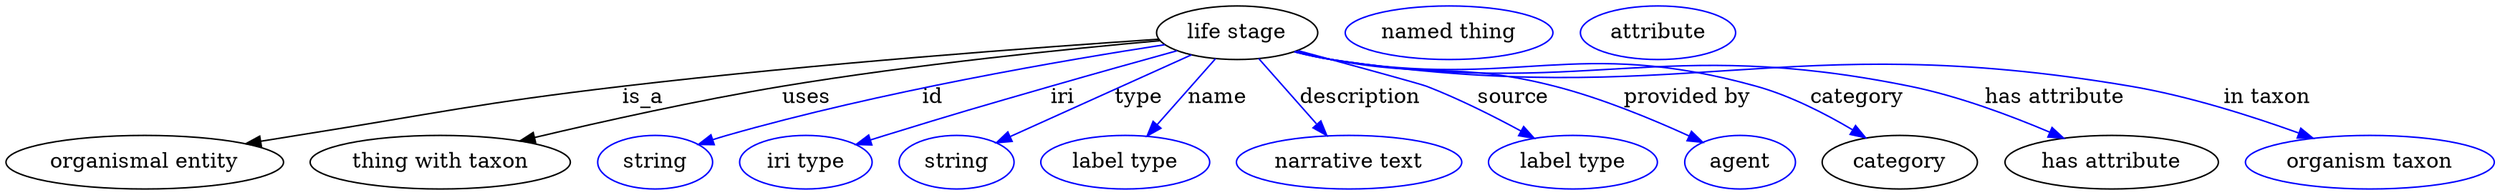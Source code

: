digraph {
	graph [bb="0,0,1665.1,123"];
	node [label="\N"];
	"life stage"	 [height=0.5,
		label="life stage",
		pos="823.94,105",
		width=1.4985];
	"organismal entity"	 [height=0.5,
		pos="92.942,18",
		width=2.5817];
	"life stage" -> "organismal entity"	 [label=is_a,
		lp="425.94,61.5",
		pos="e,161.21,30.279 770.82,101.45 692.24,95.943 540.45,84.369 411.94,69 315.08,57.415 291.21,51.811 194.94,36 187.27,34.74 179.28,33.392 \
171.29,32.021"];
	"thing with taxon"	 [height=0.5,
		pos="290.94,18",
		width=2.4192];
	"life stage" -> "thing with taxon"	 [label=uses,
		lp="535.44,61.5",
		pos="e,346.38,32.074 771.63,100.47 710.69,94.816 607.11,84.024 518.94,69 463.62,59.574 401.51,45.441 356.1,34.442"];
	id	 [color=blue,
		height=0.5,
		label=string,
		pos="433.94,18",
		width=1.0652];
	"life stage" -> id	 [color=blue,
		label=id,
		lp="619.94,61.5",
		pos="e,463.16,29.738 774.31,97.731 707.18,87.281 584.1,65.923 481.94,36 478.96,35.128 475.91,34.159 472.84,33.136",
		style=solid];
	iri	 [color=blue,
		height=0.5,
		label="iri type",
		pos="534.94,18",
		width=1.2277];
	"life stage" -> iri	 [color=blue,
		label=iri,
		lp="699.94,61.5",
		pos="e,569.17,29.583 782.61,93.431 735.54,80.129 656.44,57.368 588.94,36 585.64,34.954 582.23,33.857 578.8,32.743",
		style=solid];
	type	 [color=blue,
		height=0.5,
		label=string,
		pos="635.94,18",
		width=1.0652];
	"life stage" -> type	 [color=blue,
		label=type,
		lp="757.94,61.5",
		pos="e,663.4,30.705 792.05,90.242 759.01,74.954 707.45,51.092 672.72,35.019",
		style=solid];
	name	 [color=blue,
		height=0.5,
		label="label type",
		pos="748.94,18",
		width=1.5707];
	"life stage" -> name	 [color=blue,
		label=name,
		lp="810.94,61.5",
		pos="e,764.1,35.58 808.76,87.394 797.89,74.777 783.07,57.589 770.9,43.476",
		style=solid];
	description	 [color=blue,
		height=0.5,
		label="narrative text",
		pos="898.94,18",
		width=2.0943];
	"life stage" -> description	 [color=blue,
		label=description,
		lp="906.94,61.5",
		pos="e,883.53,35.878 839.12,87.394 849.92,74.86 864.62,57.815 876.74,43.755",
		style=solid];
	source	 [color=blue,
		height=0.5,
		label="label type",
		pos="1048.9,18",
		width=1.5707];
	"life stage" -> source	 [color=blue,
		label=source,
		lp="1009.4,61.5",
		pos="e,1022.5,33.913 864.6,93.093 871.71,91.041 879.04,88.944 885.94,87 915.21,78.761 923.65,80.141 951.94,69 973.05,60.689 995.53,49.058 \
1013.5,39.002",
		style=solid];
	"provided by"	 [color=blue,
		height=0.5,
		label=agent,
		pos="1160.9,18",
		width=1.0291];
	"life stage" -> "provided by"	 [color=blue,
		label="provided by",
		lp="1126.4,61.5",
		pos="e,1135.3,31.095 863.06,92.588 870.6,90.496 878.47,88.516 885.94,87 952.61,73.471 972.12,86.19 1037.9,69 1068.7,60.955 1102,46.806 \
1126.2,35.449",
		style=solid];
	category	 [height=0.5,
		pos="1267.9,18",
		width=1.4443];
	"life stage" -> category	 [color=blue,
		label=category,
		lp="1240.9,61.5",
		pos="e,1244.6,34.253 862.66,92.344 870.31,90.248 878.32,88.328 885.94,87 1011.8,65.051 1050,104.03 1172.9,69 1195.2,62.664 1218.1,50.576 \
1235.8,39.758",
		style=solid];
	"has attribute"	 [height=0.5,
		pos="1408.9,18",
		width=1.9859];
	"life stage" -> "has attribute"	 [color=blue,
		label="has attribute",
		lp="1372.9,61.5",
		pos="e,1376.2,34.066 862.31,92.334 870.06,90.21 878.2,88.283 885.94,87 1057.6,58.55 1106.7,104.81 1276.9,69 1308.1,62.452 1341.5,49.484 \
1366.9,38.264",
		style=solid];
	"in taxon"	 [color=blue,
		height=0.5,
		label="organism taxon",
		pos="1581.9,18",
		width=2.3109];
	"life stage" -> "in taxon"	 [color=blue,
		label="in taxon",
		lp="1509.9,61.5",
		pos="e,1542.8,34.024 862.3,92.257 870.05,90.14 878.19,88.234 885.94,87 1122.2,49.356 1188.3,110.14 1423.9,69 1461.5,62.447 1502.4,49.063 \
1533.2,37.649",
		style=solid];
	"named thing_category"	 [color=blue,
		height=0.5,
		label="named thing",
		pos="964.94,105",
		width=1.9318];
	"organismal entity_has attribute"	 [color=blue,
		height=0.5,
		label=attribute,
		pos="1104.9,105",
		width=1.4443];
}
